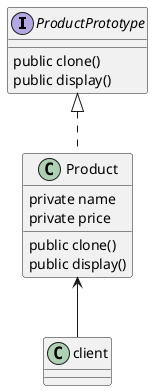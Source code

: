 @startuml Product

interface ProductPrototype {
    public clone()
    public display()
} 

class Product {
    private name
    private price

    public clone()
    public display()
}

class client

ProductPrototype <|.. Product
Product <-- client

@enduml